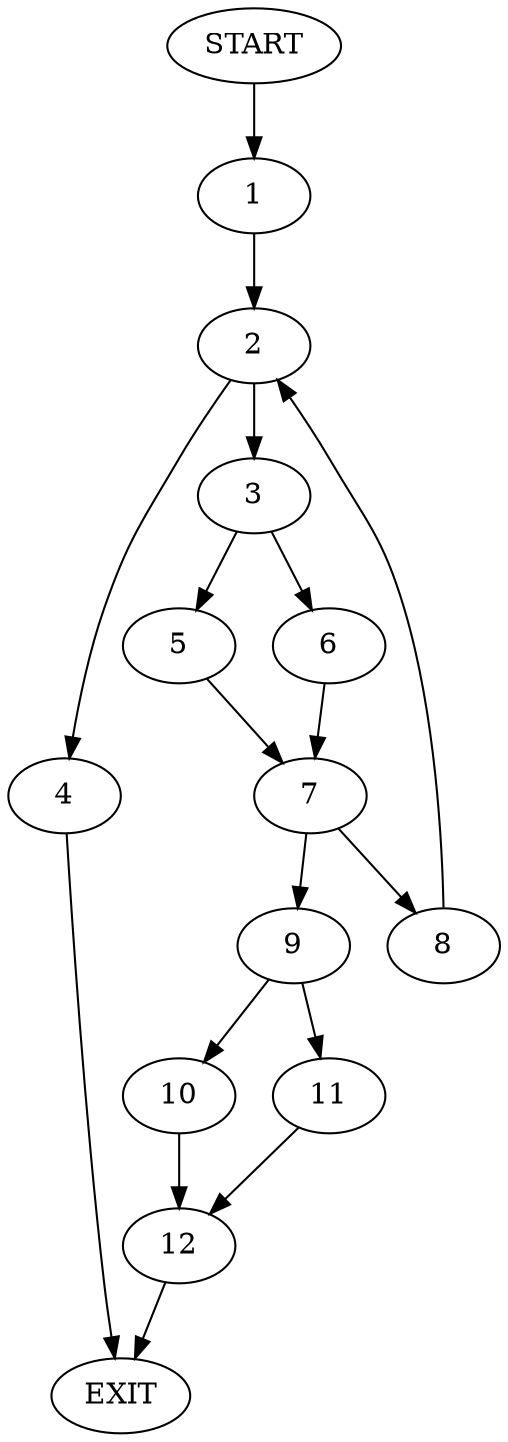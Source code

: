 digraph {
0 [label="START"]
13 [label="EXIT"]
0 -> 1
1 -> 2
2 -> 3
2 -> 4
3 -> 5
3 -> 6
4 -> 13
5 -> 7
6 -> 7
7 -> 8
7 -> 9
8 -> 2
9 -> 10
9 -> 11
10 -> 12
11 -> 12
12 -> 13
}

